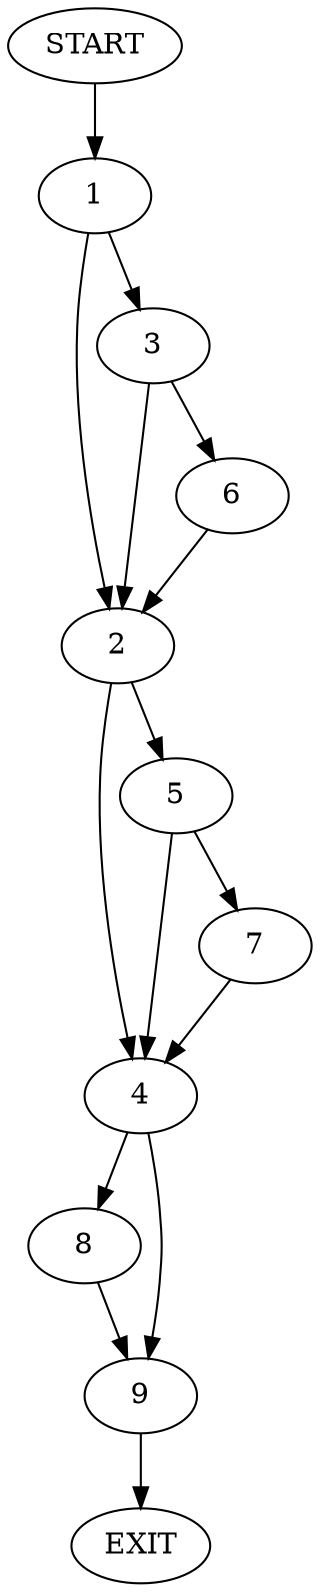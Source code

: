 digraph {
0 [label="START"]
10 [label="EXIT"]
0 -> 1
1 -> 2
1 -> 3
2 -> 4
2 -> 5
3 -> 2
3 -> 6
6 -> 2
5 -> 4
5 -> 7
4 -> 8
4 -> 9
7 -> 4
8 -> 9
9 -> 10
}
